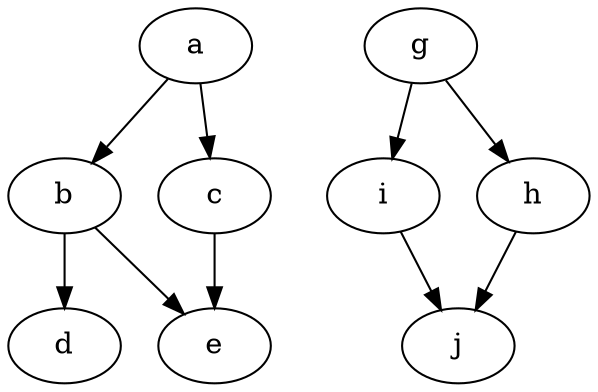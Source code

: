 digraph "disjoint_graph" {
	a -> b	 [Weight=20];
	a	 [Weight=4];
	b	 [Weight=7];
	c	 [Weight=6];
	a -> c	 [Weight=2];
	d	 [Weight=2];
	b -> d	 [Weight=15];
	b -> e	 [Weight=5];
	e	 [Weight=10];
	c -> e	 [Weight=7];
	g -> i	 [Weight=12];
	g	 [Weight=21];
	i	 [Weight=7];
	h	 [Weight=10];
	g -> h	 [Weight=15];
	j	 [Weight=20];
	h -> j	 [Weight=15];
	i -> j	 [Weight=5];
}
